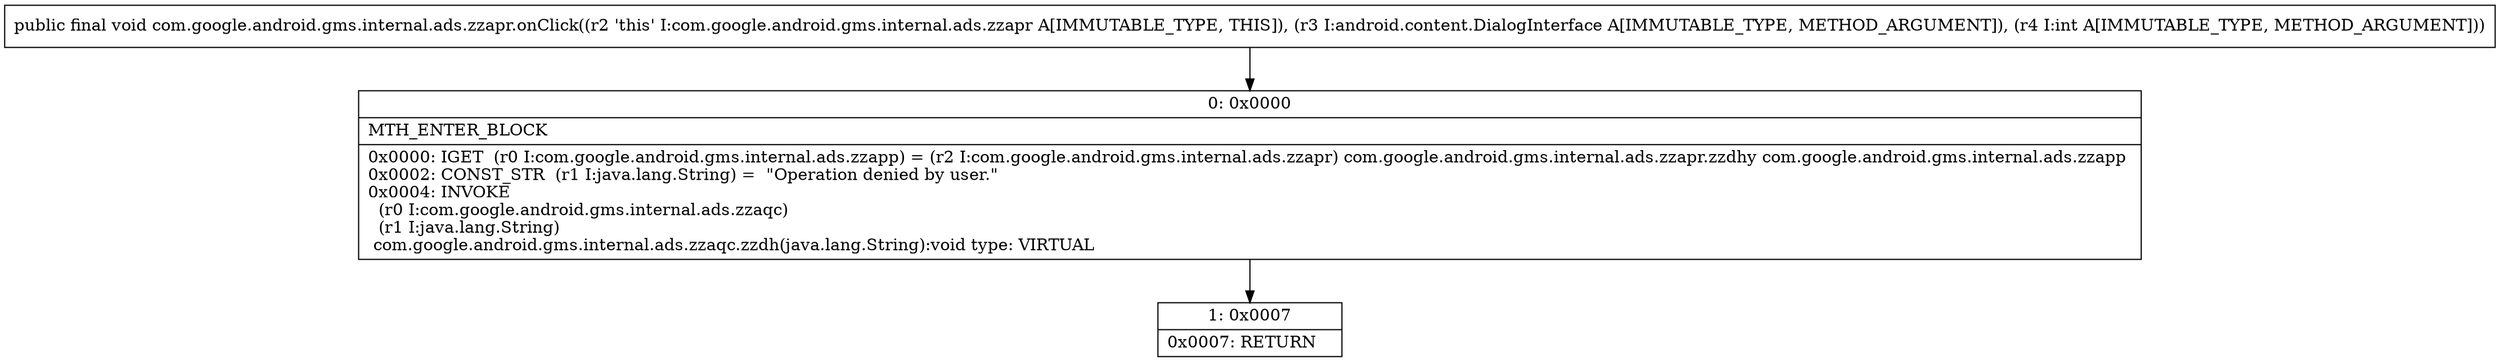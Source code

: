 digraph "CFG forcom.google.android.gms.internal.ads.zzapr.onClick(Landroid\/content\/DialogInterface;I)V" {
Node_0 [shape=record,label="{0\:\ 0x0000|MTH_ENTER_BLOCK\l|0x0000: IGET  (r0 I:com.google.android.gms.internal.ads.zzapp) = (r2 I:com.google.android.gms.internal.ads.zzapr) com.google.android.gms.internal.ads.zzapr.zzdhy com.google.android.gms.internal.ads.zzapp \l0x0002: CONST_STR  (r1 I:java.lang.String) =  \"Operation denied by user.\" \l0x0004: INVOKE  \l  (r0 I:com.google.android.gms.internal.ads.zzaqc)\l  (r1 I:java.lang.String)\l com.google.android.gms.internal.ads.zzaqc.zzdh(java.lang.String):void type: VIRTUAL \l}"];
Node_1 [shape=record,label="{1\:\ 0x0007|0x0007: RETURN   \l}"];
MethodNode[shape=record,label="{public final void com.google.android.gms.internal.ads.zzapr.onClick((r2 'this' I:com.google.android.gms.internal.ads.zzapr A[IMMUTABLE_TYPE, THIS]), (r3 I:android.content.DialogInterface A[IMMUTABLE_TYPE, METHOD_ARGUMENT]), (r4 I:int A[IMMUTABLE_TYPE, METHOD_ARGUMENT])) }"];
MethodNode -> Node_0;
Node_0 -> Node_1;
}

